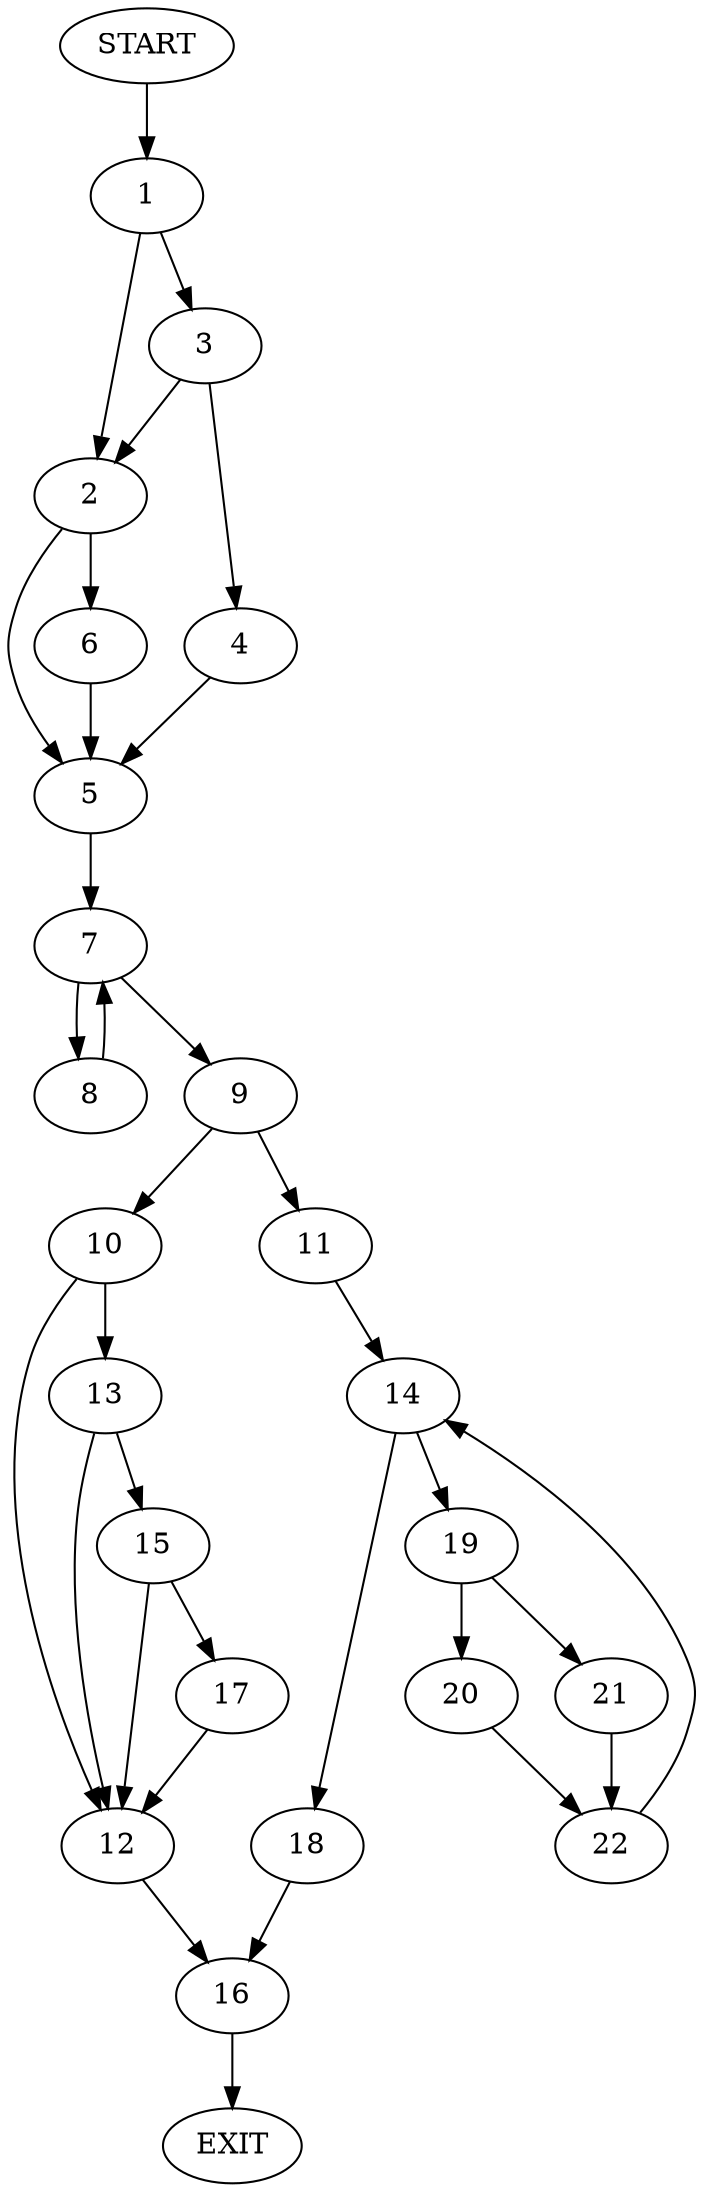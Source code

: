 digraph {
0 [label="START"]
23 [label="EXIT"]
0 -> 1
1 -> 2
1 -> 3
3 -> 2
3 -> 4
2 -> 5
2 -> 6
4 -> 5
5 -> 7
6 -> 5
7 -> 8
7 -> 9
8 -> 7
9 -> 10
9 -> 11
10 -> 12
10 -> 13
11 -> 14
13 -> 12
13 -> 15
12 -> 16
15 -> 12
15 -> 17
17 -> 12
16 -> 23
14 -> 18
14 -> 19
19 -> 20
19 -> 21
18 -> 16
20 -> 22
21 -> 22
22 -> 14
}
